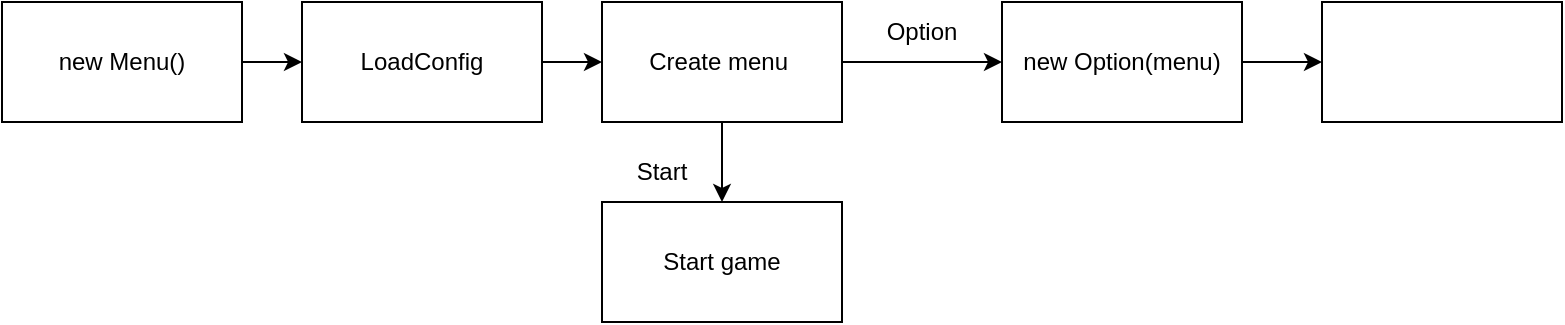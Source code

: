 <mxfile version="18.0.2" type="device"><diagram id="C5RBs43oDa-KdzZeNtuy" name="Page-1"><mxGraphModel dx="813" dy="475" grid="1" gridSize="10" guides="1" tooltips="1" connect="1" arrows="1" fold="1" page="1" pageScale="1" pageWidth="827" pageHeight="1169" math="0" shadow="0"><root><mxCell id="WIyWlLk6GJQsqaUBKTNV-0"/><mxCell id="WIyWlLk6GJQsqaUBKTNV-1" parent="WIyWlLk6GJQsqaUBKTNV-0"/><mxCell id="j66c6PraZ0mw7hPfbaaQ-3" value="new Menu()" style="rounded=0;whiteSpace=wrap;html=1;" vertex="1" parent="WIyWlLk6GJQsqaUBKTNV-1"><mxGeometry x="80" y="60" width="120" height="60" as="geometry"/></mxCell><mxCell id="j66c6PraZ0mw7hPfbaaQ-4" value="" style="endArrow=classic;html=1;rounded=0;exitX=1;exitY=0.5;exitDx=0;exitDy=0;" edge="1" parent="WIyWlLk6GJQsqaUBKTNV-1" source="j66c6PraZ0mw7hPfbaaQ-3" target="j66c6PraZ0mw7hPfbaaQ-5"><mxGeometry width="50" height="50" relative="1" as="geometry"><mxPoint x="410" y="240" as="sourcePoint"/><mxPoint x="240" y="90" as="targetPoint"/></mxGeometry></mxCell><mxCell id="j66c6PraZ0mw7hPfbaaQ-5" value="LoadConfig" style="rounded=0;whiteSpace=wrap;html=1;" vertex="1" parent="WIyWlLk6GJQsqaUBKTNV-1"><mxGeometry x="230" y="60" width="120" height="60" as="geometry"/></mxCell><mxCell id="j66c6PraZ0mw7hPfbaaQ-6" value="" style="endArrow=classic;html=1;rounded=0;exitX=1;exitY=0.5;exitDx=0;exitDy=0;" edge="1" parent="WIyWlLk6GJQsqaUBKTNV-1" source="j66c6PraZ0mw7hPfbaaQ-5" target="j66c6PraZ0mw7hPfbaaQ-7"><mxGeometry width="50" height="50" relative="1" as="geometry"><mxPoint x="410" y="240" as="sourcePoint"/><mxPoint x="440" y="90" as="targetPoint"/></mxGeometry></mxCell><mxCell id="j66c6PraZ0mw7hPfbaaQ-7" value="Create menu&amp;nbsp;" style="rounded=0;whiteSpace=wrap;html=1;" vertex="1" parent="WIyWlLk6GJQsqaUBKTNV-1"><mxGeometry x="380" y="60" width="120" height="60" as="geometry"/></mxCell><mxCell id="j66c6PraZ0mw7hPfbaaQ-8" value="" style="endArrow=classic;html=1;rounded=0;exitX=1;exitY=0.5;exitDx=0;exitDy=0;" edge="1" parent="WIyWlLk6GJQsqaUBKTNV-1" source="j66c6PraZ0mw7hPfbaaQ-7" target="j66c6PraZ0mw7hPfbaaQ-9"><mxGeometry width="50" height="50" relative="1" as="geometry"><mxPoint x="410" y="240" as="sourcePoint"/><mxPoint x="550" y="90" as="targetPoint"/></mxGeometry></mxCell><mxCell id="j66c6PraZ0mw7hPfbaaQ-9" value="new Option(menu)" style="rounded=0;whiteSpace=wrap;html=1;" vertex="1" parent="WIyWlLk6GJQsqaUBKTNV-1"><mxGeometry x="580" y="60" width="120" height="60" as="geometry"/></mxCell><mxCell id="j66c6PraZ0mw7hPfbaaQ-10" value="Option" style="text;html=1;strokeColor=none;fillColor=none;align=center;verticalAlign=middle;whiteSpace=wrap;rounded=0;" vertex="1" parent="WIyWlLk6GJQsqaUBKTNV-1"><mxGeometry x="510" y="60" width="60" height="30" as="geometry"/></mxCell><mxCell id="j66c6PraZ0mw7hPfbaaQ-11" value="Start game" style="rounded=0;whiteSpace=wrap;html=1;" vertex="1" parent="WIyWlLk6GJQsqaUBKTNV-1"><mxGeometry x="380" y="160" width="120" height="60" as="geometry"/></mxCell><mxCell id="j66c6PraZ0mw7hPfbaaQ-12" value="" style="endArrow=classic;html=1;rounded=0;exitX=0.5;exitY=1;exitDx=0;exitDy=0;entryX=0.5;entryY=0;entryDx=0;entryDy=0;" edge="1" parent="WIyWlLk6GJQsqaUBKTNV-1" source="j66c6PraZ0mw7hPfbaaQ-7" target="j66c6PraZ0mw7hPfbaaQ-11"><mxGeometry width="50" height="50" relative="1" as="geometry"><mxPoint x="410" y="240" as="sourcePoint"/><mxPoint x="460" y="190" as="targetPoint"/></mxGeometry></mxCell><mxCell id="j66c6PraZ0mw7hPfbaaQ-13" value="Start" style="text;html=1;strokeColor=none;fillColor=none;align=center;verticalAlign=middle;whiteSpace=wrap;rounded=0;" vertex="1" parent="WIyWlLk6GJQsqaUBKTNV-1"><mxGeometry x="380" y="130" width="60" height="30" as="geometry"/></mxCell><mxCell id="j66c6PraZ0mw7hPfbaaQ-14" value="" style="endArrow=classic;html=1;rounded=0;exitX=1;exitY=0.5;exitDx=0;exitDy=0;" edge="1" parent="WIyWlLk6GJQsqaUBKTNV-1" source="j66c6PraZ0mw7hPfbaaQ-9" target="j66c6PraZ0mw7hPfbaaQ-15"><mxGeometry width="50" height="50" relative="1" as="geometry"><mxPoint x="600" y="240" as="sourcePoint"/><mxPoint x="750" y="90" as="targetPoint"/></mxGeometry></mxCell><mxCell id="j66c6PraZ0mw7hPfbaaQ-15" value="" style="rounded=0;whiteSpace=wrap;html=1;" vertex="1" parent="WIyWlLk6GJQsqaUBKTNV-1"><mxGeometry x="740" y="60" width="120" height="60" as="geometry"/></mxCell></root></mxGraphModel></diagram></mxfile>